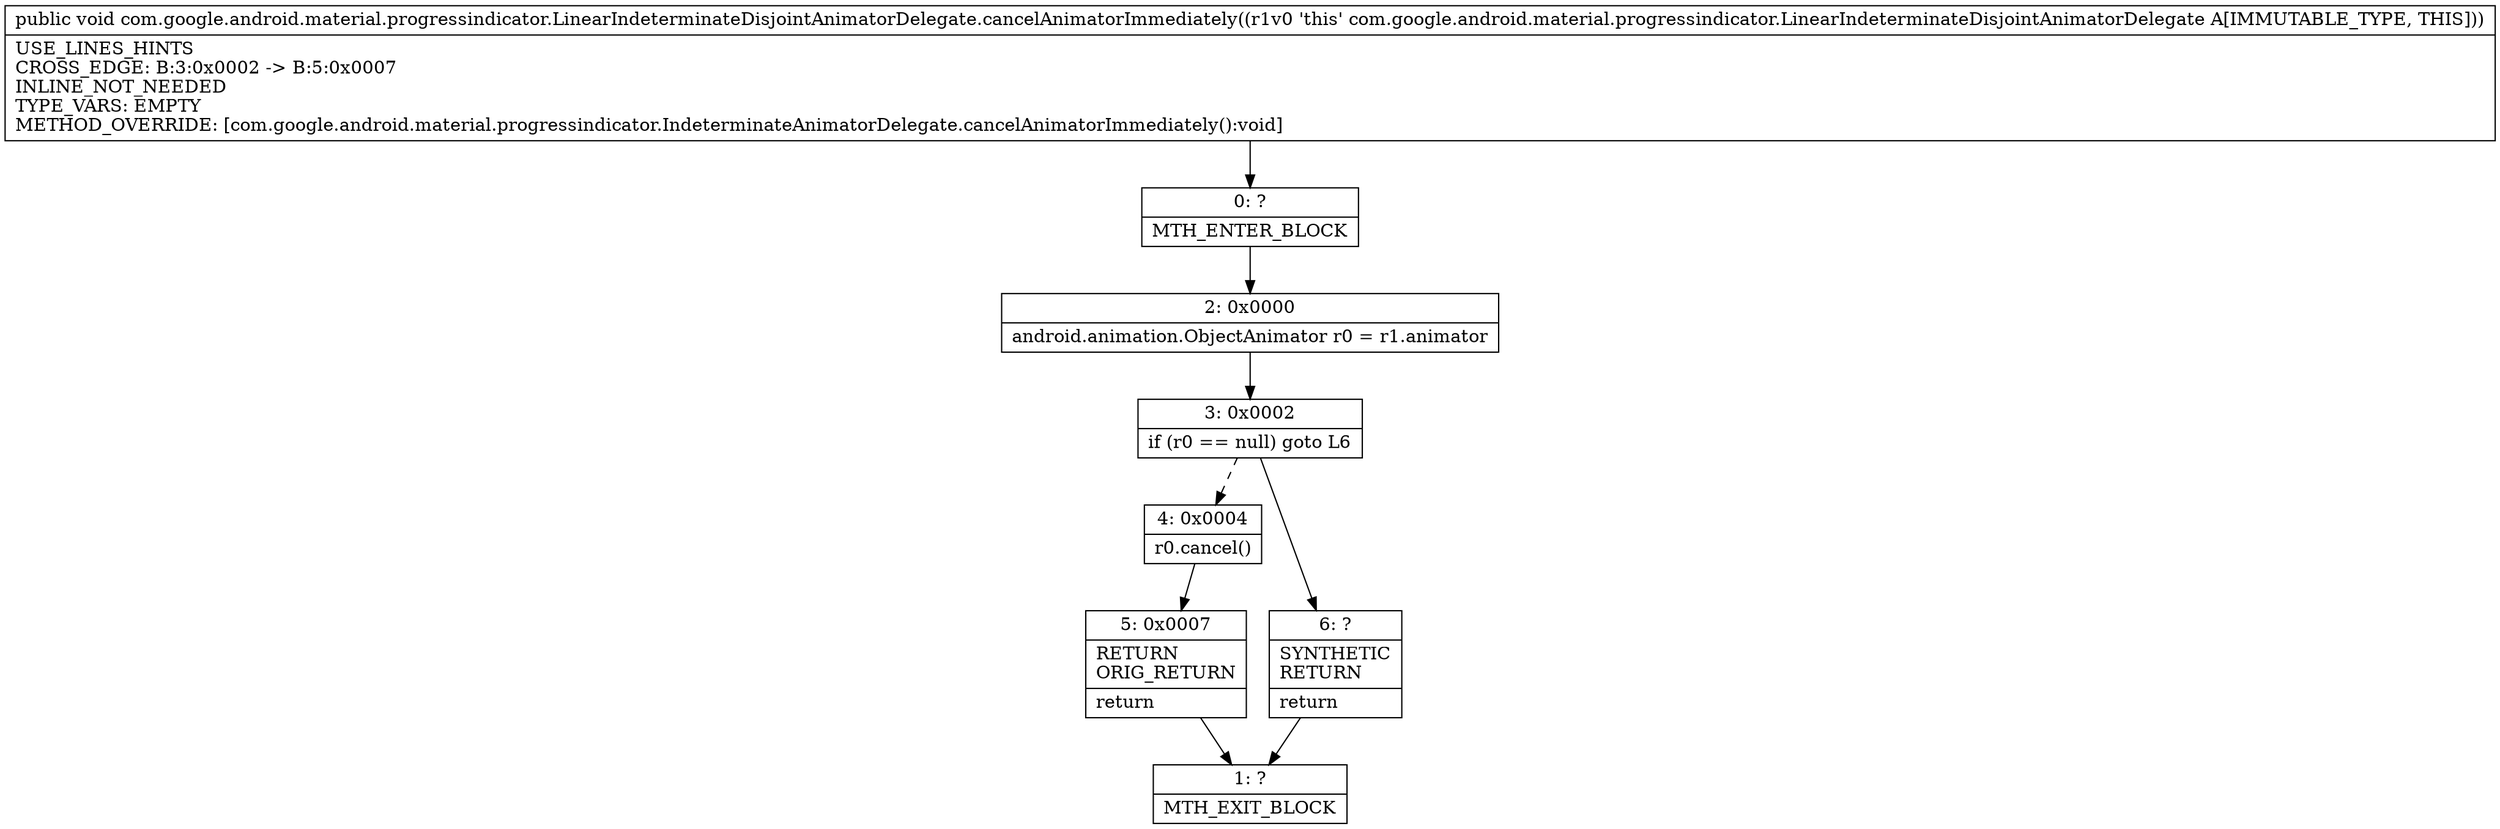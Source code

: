 digraph "CFG forcom.google.android.material.progressindicator.LinearIndeterminateDisjointAnimatorDelegate.cancelAnimatorImmediately()V" {
Node_0 [shape=record,label="{0\:\ ?|MTH_ENTER_BLOCK\l}"];
Node_2 [shape=record,label="{2\:\ 0x0000|android.animation.ObjectAnimator r0 = r1.animator\l}"];
Node_3 [shape=record,label="{3\:\ 0x0002|if (r0 == null) goto L6\l}"];
Node_4 [shape=record,label="{4\:\ 0x0004|r0.cancel()\l}"];
Node_5 [shape=record,label="{5\:\ 0x0007|RETURN\lORIG_RETURN\l|return\l}"];
Node_1 [shape=record,label="{1\:\ ?|MTH_EXIT_BLOCK\l}"];
Node_6 [shape=record,label="{6\:\ ?|SYNTHETIC\lRETURN\l|return\l}"];
MethodNode[shape=record,label="{public void com.google.android.material.progressindicator.LinearIndeterminateDisjointAnimatorDelegate.cancelAnimatorImmediately((r1v0 'this' com.google.android.material.progressindicator.LinearIndeterminateDisjointAnimatorDelegate A[IMMUTABLE_TYPE, THIS]))  | USE_LINES_HINTS\lCROSS_EDGE: B:3:0x0002 \-\> B:5:0x0007\lINLINE_NOT_NEEDED\lTYPE_VARS: EMPTY\lMETHOD_OVERRIDE: [com.google.android.material.progressindicator.IndeterminateAnimatorDelegate.cancelAnimatorImmediately():void]\l}"];
MethodNode -> Node_0;Node_0 -> Node_2;
Node_2 -> Node_3;
Node_3 -> Node_4[style=dashed];
Node_3 -> Node_6;
Node_4 -> Node_5;
Node_5 -> Node_1;
Node_6 -> Node_1;
}

